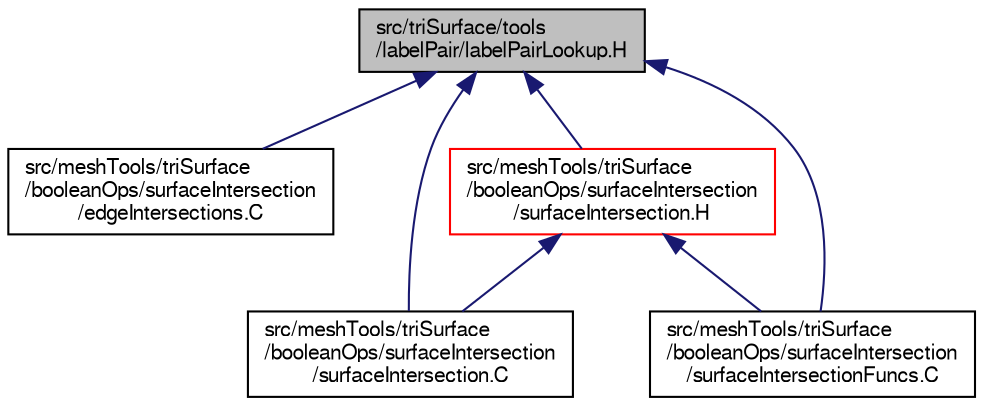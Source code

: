 digraph "src/triSurface/tools/labelPair/labelPairLookup.H"
{
  bgcolor="transparent";
  edge [fontname="FreeSans",fontsize="10",labelfontname="FreeSans",labelfontsize="10"];
  node [fontname="FreeSans",fontsize="10",shape=record];
  Node65 [label="src/triSurface/tools\l/labelPair/labelPairLookup.H",height=0.2,width=0.4,color="black", fillcolor="grey75", style="filled", fontcolor="black"];
  Node65 -> Node66 [dir="back",color="midnightblue",fontsize="10",style="solid",fontname="FreeSans"];
  Node66 [label="src/meshTools/triSurface\l/booleanOps/surfaceIntersection\l/edgeIntersections.C",height=0.2,width=0.4,color="black",URL="$a08192.html"];
  Node65 -> Node67 [dir="back",color="midnightblue",fontsize="10",style="solid",fontname="FreeSans"];
  Node67 [label="src/meshTools/triSurface\l/booleanOps/surfaceIntersection\l/surfaceIntersection.H",height=0.2,width=0.4,color="red",URL="$a08201.html"];
  Node67 -> Node72 [dir="back",color="midnightblue",fontsize="10",style="solid",fontname="FreeSans"];
  Node72 [label="src/meshTools/triSurface\l/booleanOps/surfaceIntersection\l/surfaceIntersection.C",height=0.2,width=0.4,color="black",URL="$a08198.html"];
  Node67 -> Node73 [dir="back",color="midnightblue",fontsize="10",style="solid",fontname="FreeSans"];
  Node73 [label="src/meshTools/triSurface\l/booleanOps/surfaceIntersection\l/surfaceIntersectionFuncs.C",height=0.2,width=0.4,color="black",URL="$a08204.html"];
  Node65 -> Node72 [dir="back",color="midnightblue",fontsize="10",style="solid",fontname="FreeSans"];
  Node65 -> Node73 [dir="back",color="midnightblue",fontsize="10",style="solid",fontname="FreeSans"];
}
